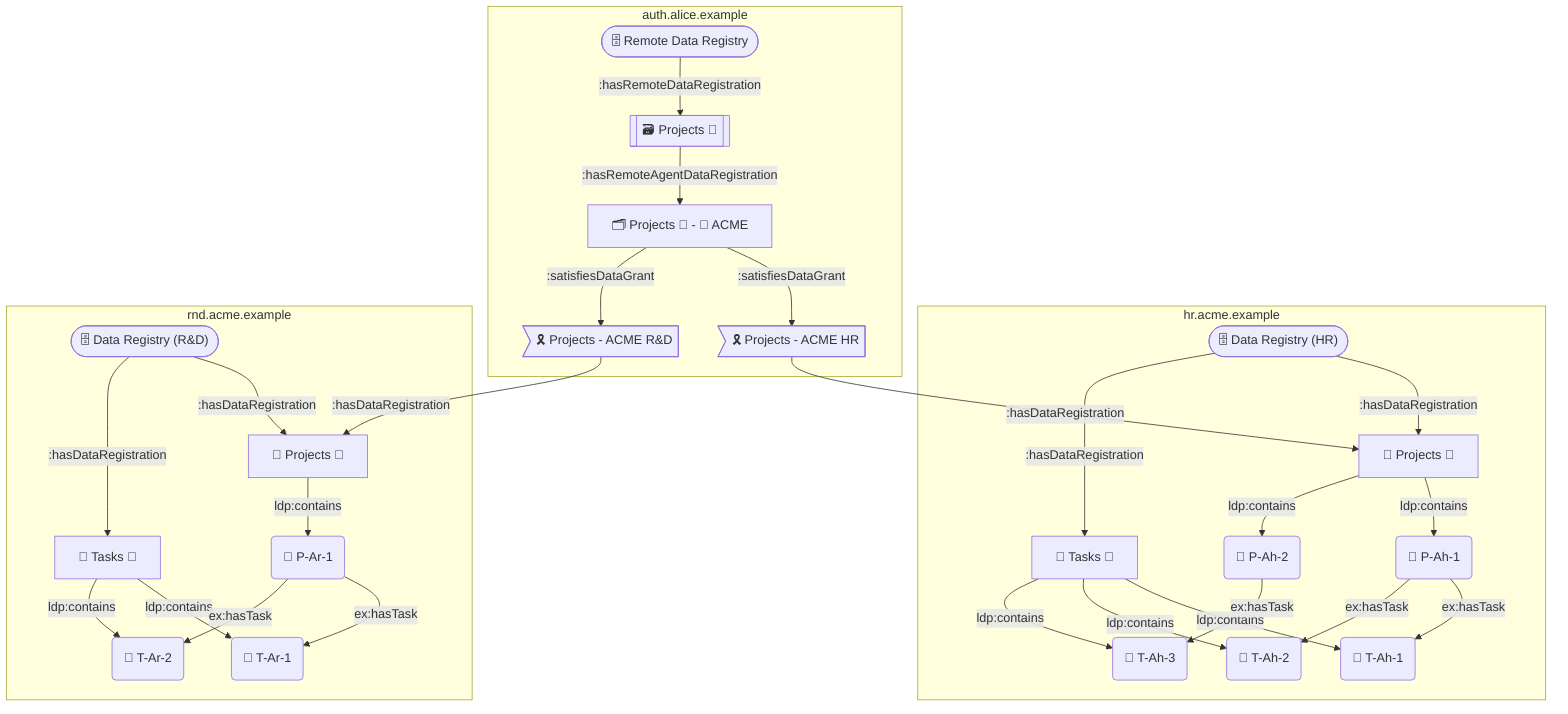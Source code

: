 flowchart TB

  AliceProRegistry(["🗄️ Data Registry (HR)"])
  AliceProProjects["📁 Projects 🌿"]
  AliceProTasks["📁 Tasks 🌿"]
  PAp1("📄 P-Ah-1")
  PAp2("📄 P-Ah-2")
  TAp1("📄 T-Ah-1")
  TAp2("📄 T-Ah-2")
  TAp3("📄 T-Ah-3")

  subgraph hr.acme.example
    AliceProRegistry -- :hasDataRegistration --> AliceProProjects
    AliceProProjects -- ldp:contains --> PAp1
    AliceProProjects -- ldp:contains --> PAp2
    AliceProRegistry -- :hasDataRegistration --> AliceProTasks
    AliceProTasks -- ldp:contains --> TAp1
    AliceProTasks -- ldp:contains --> TAp2
    AliceProTasks -- ldp:contains --> TAp3
    PAp1 -- ex:hasTask --> TAp1
    PAp1 -- ex:hasTask --> TAp2
    PAp2 -- ex:hasTask --> TAp3
  end

  AliceRemoteRegistry(["🗄️ Remote Data Registry"])
  AliceRemoteProjects[["🗃 Projects 🌿"]]
  AliceRemoteProjectsOfAlice["🗂️ Projects 🌿 - 🏢 ACME"]
  AliceDataGrantProjectsInPro>"🎗️ Projects - ACME HR"]
  AliceDataGrantProjectsInHome>"🎗️ Projects - ACME R&D"]

  subgraph auth.alice.example
    AliceRemoteRegistry -- :hasRemoteDataRegistration --> AliceRemoteProjects
    AliceRemoteProjects -- :hasRemoteAgentDataRegistration --> AliceRemoteProjectsOfAlice
    AliceRemoteProjectsOfAlice -- :satisfiesDataGrant --> AliceDataGrantProjectsInPro
    AliceRemoteProjectsOfAlice -- :satisfiesDataGrant --> AliceDataGrantProjectsInHome
  end

  AliceHomeRegistry(["🗄️ Data Registry (R&D)"])
  AliceHomeProjects["📁 Projects 🌿"]
  AliceHomeTasks["📁 Tasks 🌿"]
  PAh1("📄 P-Ar-1")
  TAh1("📄 T-Ar-1")
  TAh2("📄 T-Ar-2")

  subgraph rnd.acme.example
    AliceHomeRegistry -- :hasDataRegistration --> AliceHomeProjects
    AliceHomeProjects -- ldp:contains --> PAh1
    AliceHomeRegistry -- :hasDataRegistration --> AliceHomeTasks
    AliceHomeTasks -- ldp:contains --> TAh1
    AliceHomeTasks -- ldp:contains --> TAh2
    PAh1 -- ex:hasTask --> TAh1
    PAh1 -- ex:hasTask --> TAh2
  end


  AliceDataGrantProjectsInPro -- :hasDataRegistration --> AliceProProjects
  AliceDataGrantProjectsInHome -- :hasDataRegistration --> AliceHomeProjects